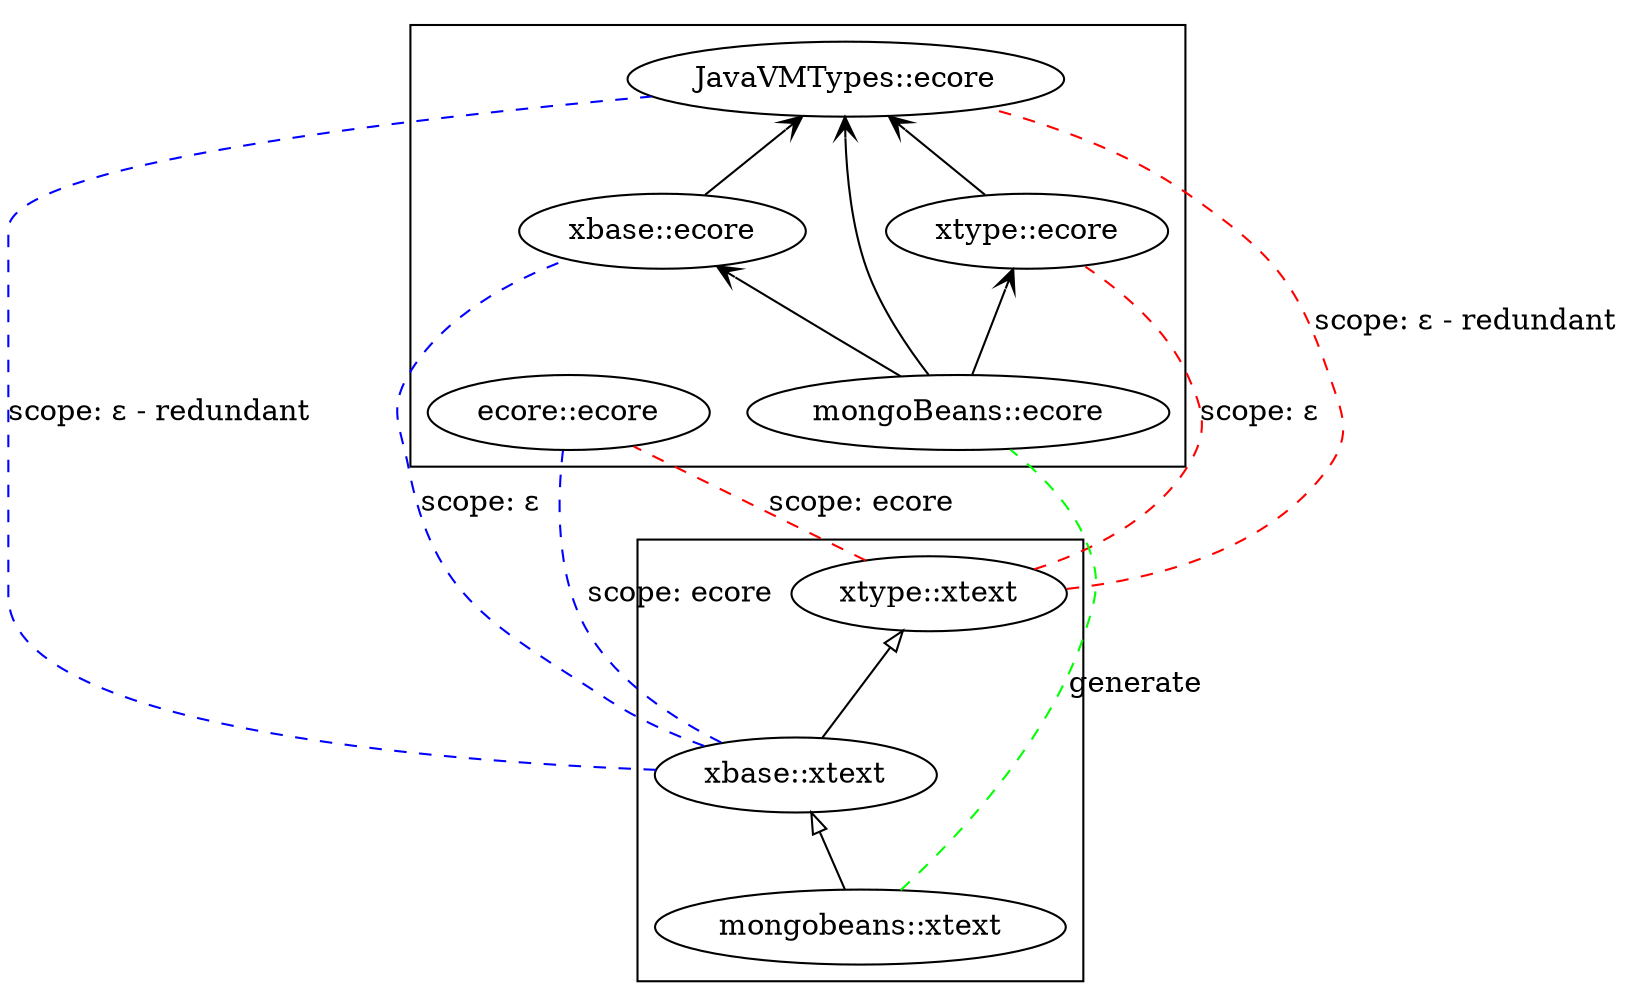 digraph ecore_dependencies {
  /* ecore_ files */

  rankdir=BT;
subgraph cluster0 {
  ecore_xbase [label="xbase::ecore"]
  ecore_JavaVMTypes [label="JavaVMTypes::ecore"]
  ecore_xtype [label="xtype::ecore"]
  ecore_ecore [label="ecore::ecore"]
  ecore_mongobeans [label="mongoBeans::ecore"]

  ecore_xbase -> ecore_JavaVMTypes [arrowhead=vee]
  ecore_xtype -> ecore_JavaVMTypes [arrowhead=vee]

  ecore_mongobeans -> ecore_xtype [arrowhead=vee]
  ecore_mongobeans -> ecore_JavaVMTypes [arrowhead=vee]
  ecore_mongobeans -> ecore_xbase [arrowhead=vee]

}
  /* Xtext files */

subgraph cluster1 {

  xtext_xbase [label="xbase::xtext"]
  xtext_xtype [label="xtype::xtext"]
  xtext_mongobeans [label="mongobeans::xtext"]

  xtext_xbase -> xtext_xtype [arrowhead="empty"]

  xtext_mongobeans -> xtext_xbase [arrowhead="empty"]

}

  /* Xtext to ecore dependencies */

  xtext_xbase -> ecore_JavaVMTypes [arrowsize=0, arrowtail="diamond", style=dashed, color=blue, label="scope: ε - redundant"]
  xtext_xbase -> ecore_xbase [arrowsize=0, arrowtail="diamond", style=dashed, color=blue, label="scope: ε"]
  xtext_xbase -> ecore_ecore [arrowsize=0, arrowtail="diamond", style=dashed, color=blue, label="scope: ecore"]

  xtext_xtype -> ecore_JavaVMTypes [arrowsize=0, arrowtail="diamond", style=dashed, color=red, label="scope: ε - redundant"]
  xtext_xtype -> ecore_xtype [arrowsize=0, arrowtail="diamond", style=dashed, color=red, label="scope: ε"]
  xtext_xtype -> ecore_ecore [arrowsize=0, arrowtail="diamond", style=dashed, color=red, label="scope: ecore"]

  xtext_mongobeans -> ecore_mongobeans [arrowsize=0, arrowtail="diamond", style=dashed, color=green, label="generate"]
}
